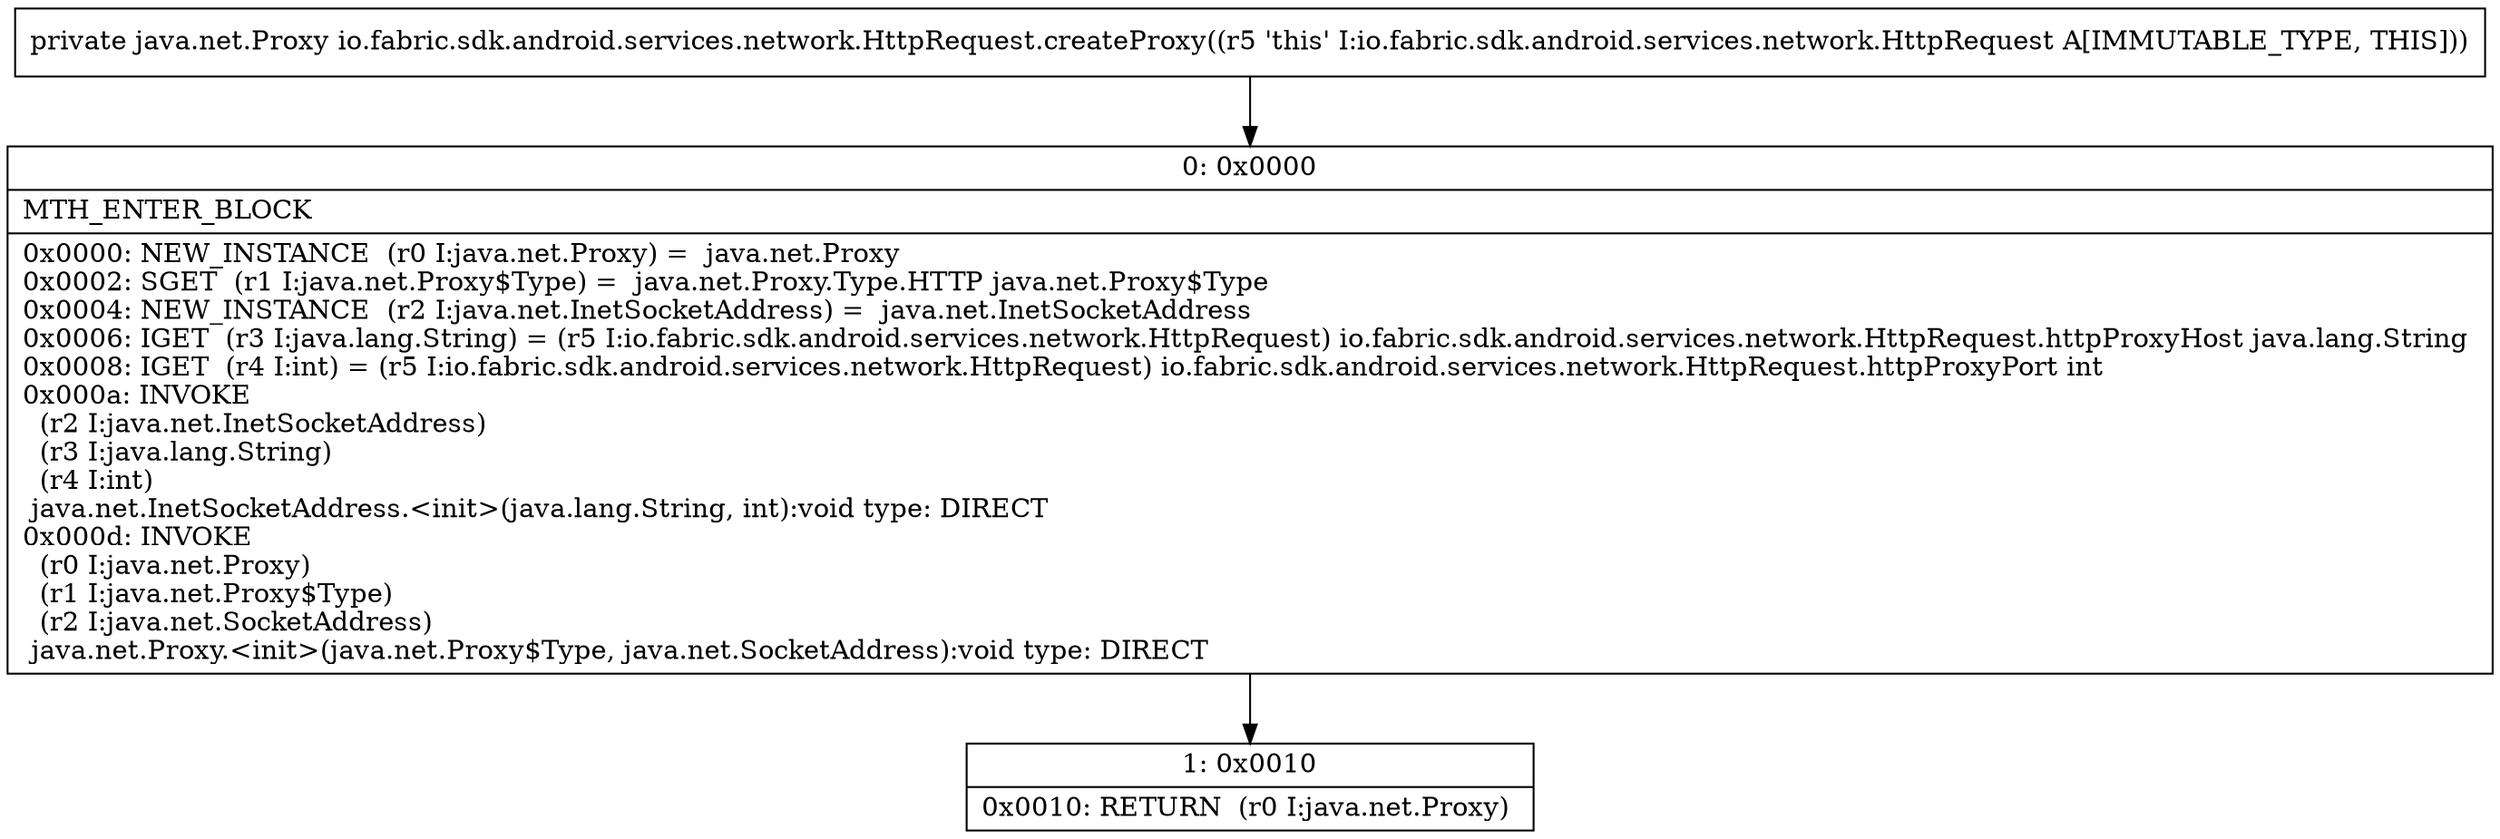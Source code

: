 digraph "CFG forio.fabric.sdk.android.services.network.HttpRequest.createProxy()Ljava\/net\/Proxy;" {
Node_0 [shape=record,label="{0\:\ 0x0000|MTH_ENTER_BLOCK\l|0x0000: NEW_INSTANCE  (r0 I:java.net.Proxy) =  java.net.Proxy \l0x0002: SGET  (r1 I:java.net.Proxy$Type) =  java.net.Proxy.Type.HTTP java.net.Proxy$Type \l0x0004: NEW_INSTANCE  (r2 I:java.net.InetSocketAddress) =  java.net.InetSocketAddress \l0x0006: IGET  (r3 I:java.lang.String) = (r5 I:io.fabric.sdk.android.services.network.HttpRequest) io.fabric.sdk.android.services.network.HttpRequest.httpProxyHost java.lang.String \l0x0008: IGET  (r4 I:int) = (r5 I:io.fabric.sdk.android.services.network.HttpRequest) io.fabric.sdk.android.services.network.HttpRequest.httpProxyPort int \l0x000a: INVOKE  \l  (r2 I:java.net.InetSocketAddress)\l  (r3 I:java.lang.String)\l  (r4 I:int)\l java.net.InetSocketAddress.\<init\>(java.lang.String, int):void type: DIRECT \l0x000d: INVOKE  \l  (r0 I:java.net.Proxy)\l  (r1 I:java.net.Proxy$Type)\l  (r2 I:java.net.SocketAddress)\l java.net.Proxy.\<init\>(java.net.Proxy$Type, java.net.SocketAddress):void type: DIRECT \l}"];
Node_1 [shape=record,label="{1\:\ 0x0010|0x0010: RETURN  (r0 I:java.net.Proxy) \l}"];
MethodNode[shape=record,label="{private java.net.Proxy io.fabric.sdk.android.services.network.HttpRequest.createProxy((r5 'this' I:io.fabric.sdk.android.services.network.HttpRequest A[IMMUTABLE_TYPE, THIS])) }"];
MethodNode -> Node_0;
Node_0 -> Node_1;
}

